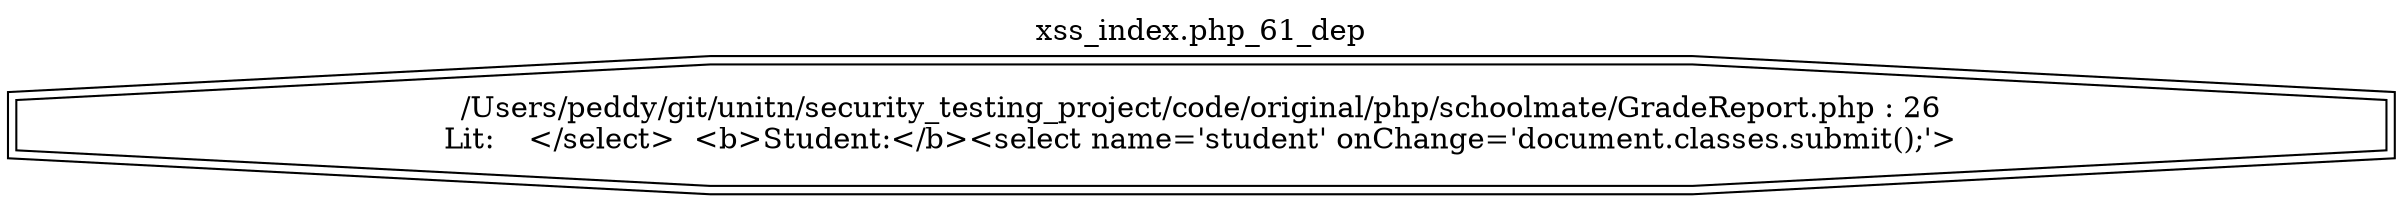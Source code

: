 digraph cfg {
  label="xss_index.php_61_dep";
  labelloc=t;
  n1 [shape=doubleoctagon, label="/Users/peddy/git/unitn/security_testing_project/code/original/php/schoolmate/GradeReport.php : 26\nLit: 	 </select>  <b>Student:</b><select name='student' onChange='document.classes.submit();'>\n"];
}

